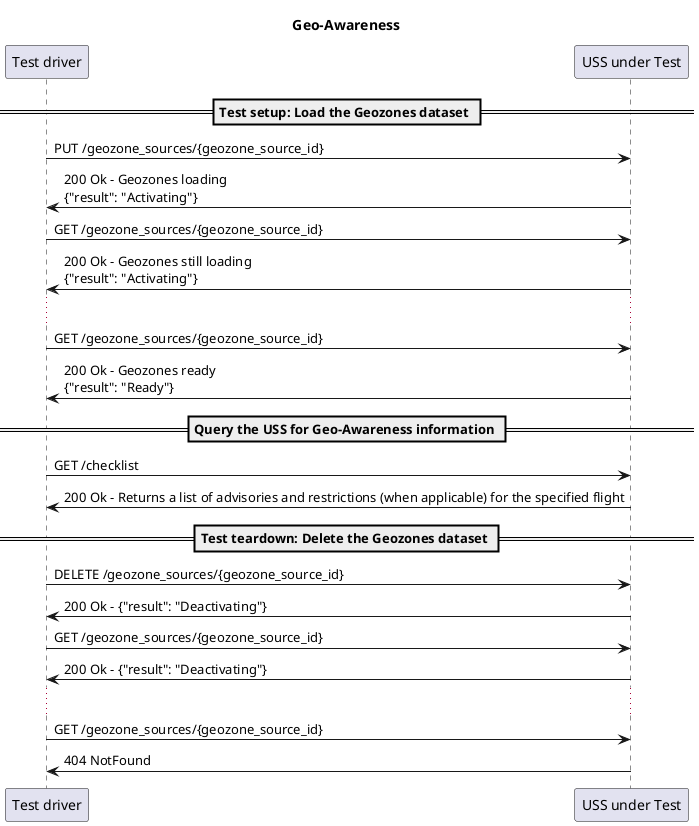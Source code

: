 @startuml
title Geo-Awareness

participant TD as "Test driver"
participant U as "USS under Test"

== Test setup: Load the Geozones dataset ==
TD -> U: PUT /geozone_sources/{geozone_source_id}
TD <- U: 200 Ok - Geozones loading\n{"result": "Activating"}

TD -> U: GET /geozone_sources/{geozone_source_id}
TD <- U: 200 Ok - Geozones still loading\n{"result": "Activating"}

...

TD -> U: GET /geozone_sources/{geozone_source_id}
TD <- U: 200 Ok - Geozones ready\n{"result": "Ready"}

== Query the USS for Geo-Awareness information ==

TD -> U: GET /checklist
TD <- U: 200 Ok - Returns a list of advisories and restrictions (when applicable) for the specified flight

== Test teardown: Delete the Geozones dataset ==

TD -> U: DELETE /geozone_sources/{geozone_source_id}
TD <- U: 200 Ok - {"result": "Deactivating"}

TD -> U: GET /geozone_sources/{geozone_source_id}
TD <- U: 200 Ok - {"result": "Deactivating"}

...

TD -> U: GET /geozone_sources/{geozone_source_id}
TD <- U: 404 NotFound

@enduml
